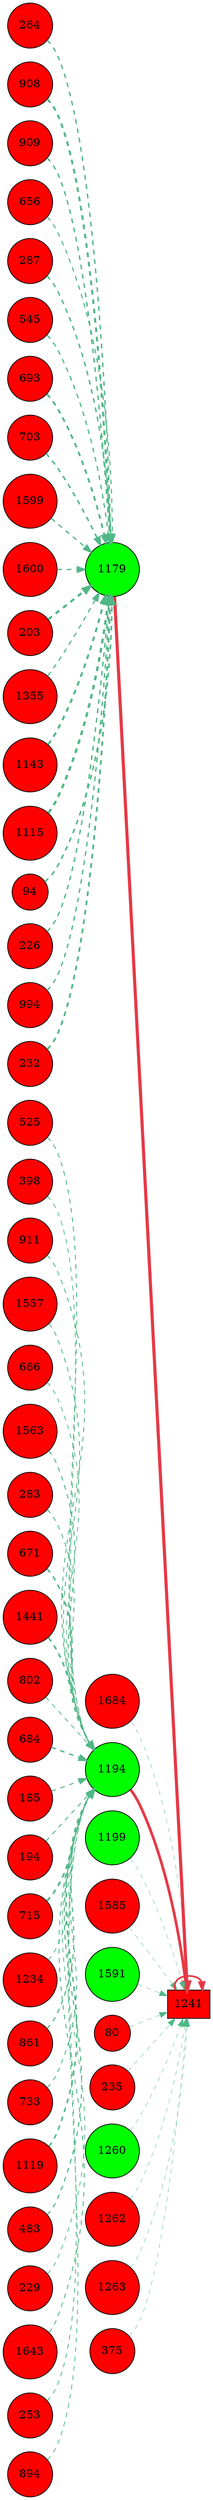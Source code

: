 digraph G{
rankdir=LR;
264 [style=filled, shape=circle, fillcolor="#fe0000", label="264"];
908 [style=filled, shape=circle, fillcolor="#fe0000", label="908"];
525 [style=filled, shape=circle, fillcolor="#fe0000", label="525"];
398 [style=filled, shape=circle, fillcolor="#fe0000", label="398"];
911 [style=filled, shape=circle, fillcolor="#fe0000", label="911"];
909 [style=filled, shape=circle, fillcolor="#fe0000", label="909"];
656 [style=filled, shape=circle, fillcolor="#fe0000", label="656"];
1684 [style=filled, shape=circle, fillcolor="#fe0000", label="1684"];
1557 [style=filled, shape=circle, fillcolor="#fe0000", label="1557"];
666 [style=filled, shape=circle, fillcolor="#fe0000", label="666"];
1179 [style=filled, shape=circle, fillcolor="#00fe00", label="1179"];
1563 [style=filled, shape=circle, fillcolor="#fe0000", label="1563"];
283 [style=filled, shape=circle, fillcolor="#fe0000", label="283"];
671 [style=filled, shape=circle, fillcolor="#fe0000", label="671"];
287 [style=filled, shape=circle, fillcolor="#fe0000", label="287"];
1441 [style=filled, shape=circle, fillcolor="#fe0000", label="1441"];
802 [style=filled, shape=circle, fillcolor="#fe0000", label="802"];
545 [style=filled, shape=circle, fillcolor="#fe0000", label="545"];
1194 [style=filled, shape=circle, fillcolor="#00fe00", label="1194"];
684 [style=filled, shape=circle, fillcolor="#fe0000", label="684"];
1199 [style=filled, shape=circle, fillcolor="#00fe00", label="1199"];
1585 [style=filled, shape=circle, fillcolor="#fe0000", label="1585"];
693 [style=filled, shape=circle, fillcolor="#fe0000", label="693"];
1591 [style=filled, shape=circle, fillcolor="#00fe00", label="1591"];
185 [style=filled, shape=circle, fillcolor="#fe0000", label="185"];
703 [style=filled, shape=circle, fillcolor="#fe0000", label="703"];
1599 [style=filled, shape=circle, fillcolor="#fe0000", label="1599"];
1600 [style=filled, shape=circle, fillcolor="#fe0000", label="1600"];
194 [style=filled, shape=circle, fillcolor="#fe0000", label="194"];
715 [style=filled, shape=circle, fillcolor="#fe0000", label="715"];
203 [style=filled, shape=circle, fillcolor="#fe0000", label="203"];
1355 [style=filled, shape=circle, fillcolor="#fe0000", label="1355"];
80 [style=filled, shape=circle, fillcolor="#fe0000", label="80"];
1234 [style=filled, shape=circle, fillcolor="#fe0000", label="1234"];
1143 [style=filled, shape=circle, fillcolor="#fe0000", label="1143"];
1241 [style=filled, shape=box, fillcolor="#fe0000", label="1241"];
1115 [style=filled, shape=circle, fillcolor="#fe0000", label="1115"];
861 [style=filled, shape=circle, fillcolor="#fe0000", label="861"];
733 [style=filled, shape=circle, fillcolor="#fe0000", label="733"];
1119 [style=filled, shape=circle, fillcolor="#fe0000", label="1119"];
94 [style=filled, shape=circle, fillcolor="#fe0000", label="94"];
226 [style=filled, shape=circle, fillcolor="#fe0000", label="226"];
483 [style=filled, shape=circle, fillcolor="#fe0000", label="483"];
994 [style=filled, shape=circle, fillcolor="#fe0000", label="994"];
229 [style=filled, shape=circle, fillcolor="#fe0000", label="229"];
232 [style=filled, shape=circle, fillcolor="#fe0000", label="232"];
235 [style=filled, shape=circle, fillcolor="#fe0000", label="235"];
1260 [style=filled, shape=circle, fillcolor="#00fe00", label="1260"];
1643 [style=filled, shape=circle, fillcolor="#fe0000", label="1643"];
1262 [style=filled, shape=circle, fillcolor="#fe0000", label="1262"];
1263 [style=filled, shape=circle, fillcolor="#fe0000", label="1263"];
375 [style=filled, shape=circle, fillcolor="#fe0000", label="375"];
253 [style=filled, shape=circle, fillcolor="#fe0000", label="253"];
894 [style=filled, shape=circle, fillcolor="#fe0000", label="894"];
1179 -> 1241 [color="#e63946",penwidth=4.00];
1194 -> 1241 [color="#e63946",penwidth=3.44];
1241 -> 1241 [color="#e63946",penwidth=2.15];
1591 -> 1241 [color="#52b788",style=dashed,penwidth=0.50];
1260 -> 1241 [color="#52b788",style=dashed,penwidth=0.50];
375 -> 1241 [color="#52b788",style=dashed,penwidth=0.50];
1199 -> 1241 [color="#52b788",style=dashed,penwidth=0.50];
1262 -> 1241 [color="#52b788",style=dashed,penwidth=0.50];
1585 -> 1241 [color="#52b788",style=dashed,penwidth=0.50];
235 -> 1241 [color="#52b788",style=dashed,penwidth=0.50];
1684 -> 1241 [color="#52b788",style=dashed,penwidth=0.50];
1263 -> 1241 [color="#52b788",style=dashed,penwidth=0.50];
80 -> 1241 [color="#52b788",style=dashed,penwidth=0.50];
715 -> 1194 [color="#52b788",style=dashed,penwidth=2.31];
1441 -> 1194 [color="#52b788",style=dashed,penwidth=2.04];
1119 -> 1194 [color="#52b788",style=dashed,penwidth=1.94];
671 -> 1194 [color="#52b788",style=dashed,penwidth=1.90];
684 -> 1194 [color="#52b788",style=dashed,penwidth=1.75];
861 -> 1194 [color="#52b788",style=dashed,penwidth=1.47];
483 -> 1194 [color="#52b788",style=dashed,penwidth=1.44];
185 -> 1194 [color="#52b788",style=dashed,penwidth=1.26];
194 -> 1194 [color="#52b788",style=dashed,penwidth=1.26];
1563 -> 1194 [color="#52b788",style=dashed,penwidth=1.25];
525 -> 1194 [color="#52b788",style=dashed,penwidth=1.20];
1643 -> 1194 [color="#52b788",style=dashed,penwidth=1.19];
1557 -> 1194 [color="#52b788",style=dashed,penwidth=1.15];
283 -> 1194 [color="#52b788",style=dashed,penwidth=1.14];
733 -> 1194 [color="#52b788",style=dashed,penwidth=1.12];
911 -> 1194 [color="#52b788",style=dashed,penwidth=1.12];
253 -> 1194 [color="#52b788",style=dashed,penwidth=1.06];
802 -> 1194 [color="#52b788",style=dashed,penwidth=1.03];
894 -> 1194 [color="#52b788",style=dashed,penwidth=1.01];
398 -> 1194 [color="#52b788",style=dashed,penwidth=1.00];
1234 -> 1194 [color="#52b788",style=dashed,penwidth=1.00];
666 -> 1194 [color="#52b788",style=dashed,penwidth=0.99];
229 -> 1194 [color="#52b788",style=dashed,penwidth=0.95];
1115 -> 1179 [color="#52b788",style=dashed,penwidth=3.00];
203 -> 1179 [color="#52b788",style=dashed,penwidth=2.81];
908 -> 1179 [color="#52b788",style=dashed,penwidth=2.60];
1143 -> 1179 [color="#52b788",style=dashed,penwidth=2.56];
693 -> 1179 [color="#52b788",style=dashed,penwidth=2.34];
232 -> 1179 [color="#52b788",style=dashed,penwidth=2.31];
94 -> 1179 [color="#52b788",style=dashed,penwidth=1.99];
703 -> 1179 [color="#52b788",style=dashed,penwidth=1.97];
287 -> 1179 [color="#52b788",style=dashed,penwidth=1.79];
264 -> 1179 [color="#52b788",style=dashed,penwidth=1.73];
226 -> 1179 [color="#52b788",style=dashed,penwidth=1.73];
909 -> 1179 [color="#52b788",style=dashed,penwidth=1.73];
994 -> 1179 [color="#52b788",style=dashed,penwidth=1.67];
545 -> 1179 [color="#52b788",style=dashed,penwidth=1.58];
1599 -> 1179 [color="#52b788",style=dashed,penwidth=1.56];
1355 -> 1179 [color="#52b788",style=dashed,penwidth=1.54];
1600 -> 1179 [color="#52b788",style=dashed,penwidth=1.52];
656 -> 1179 [color="#52b788",style=dashed,penwidth=1.42];
}